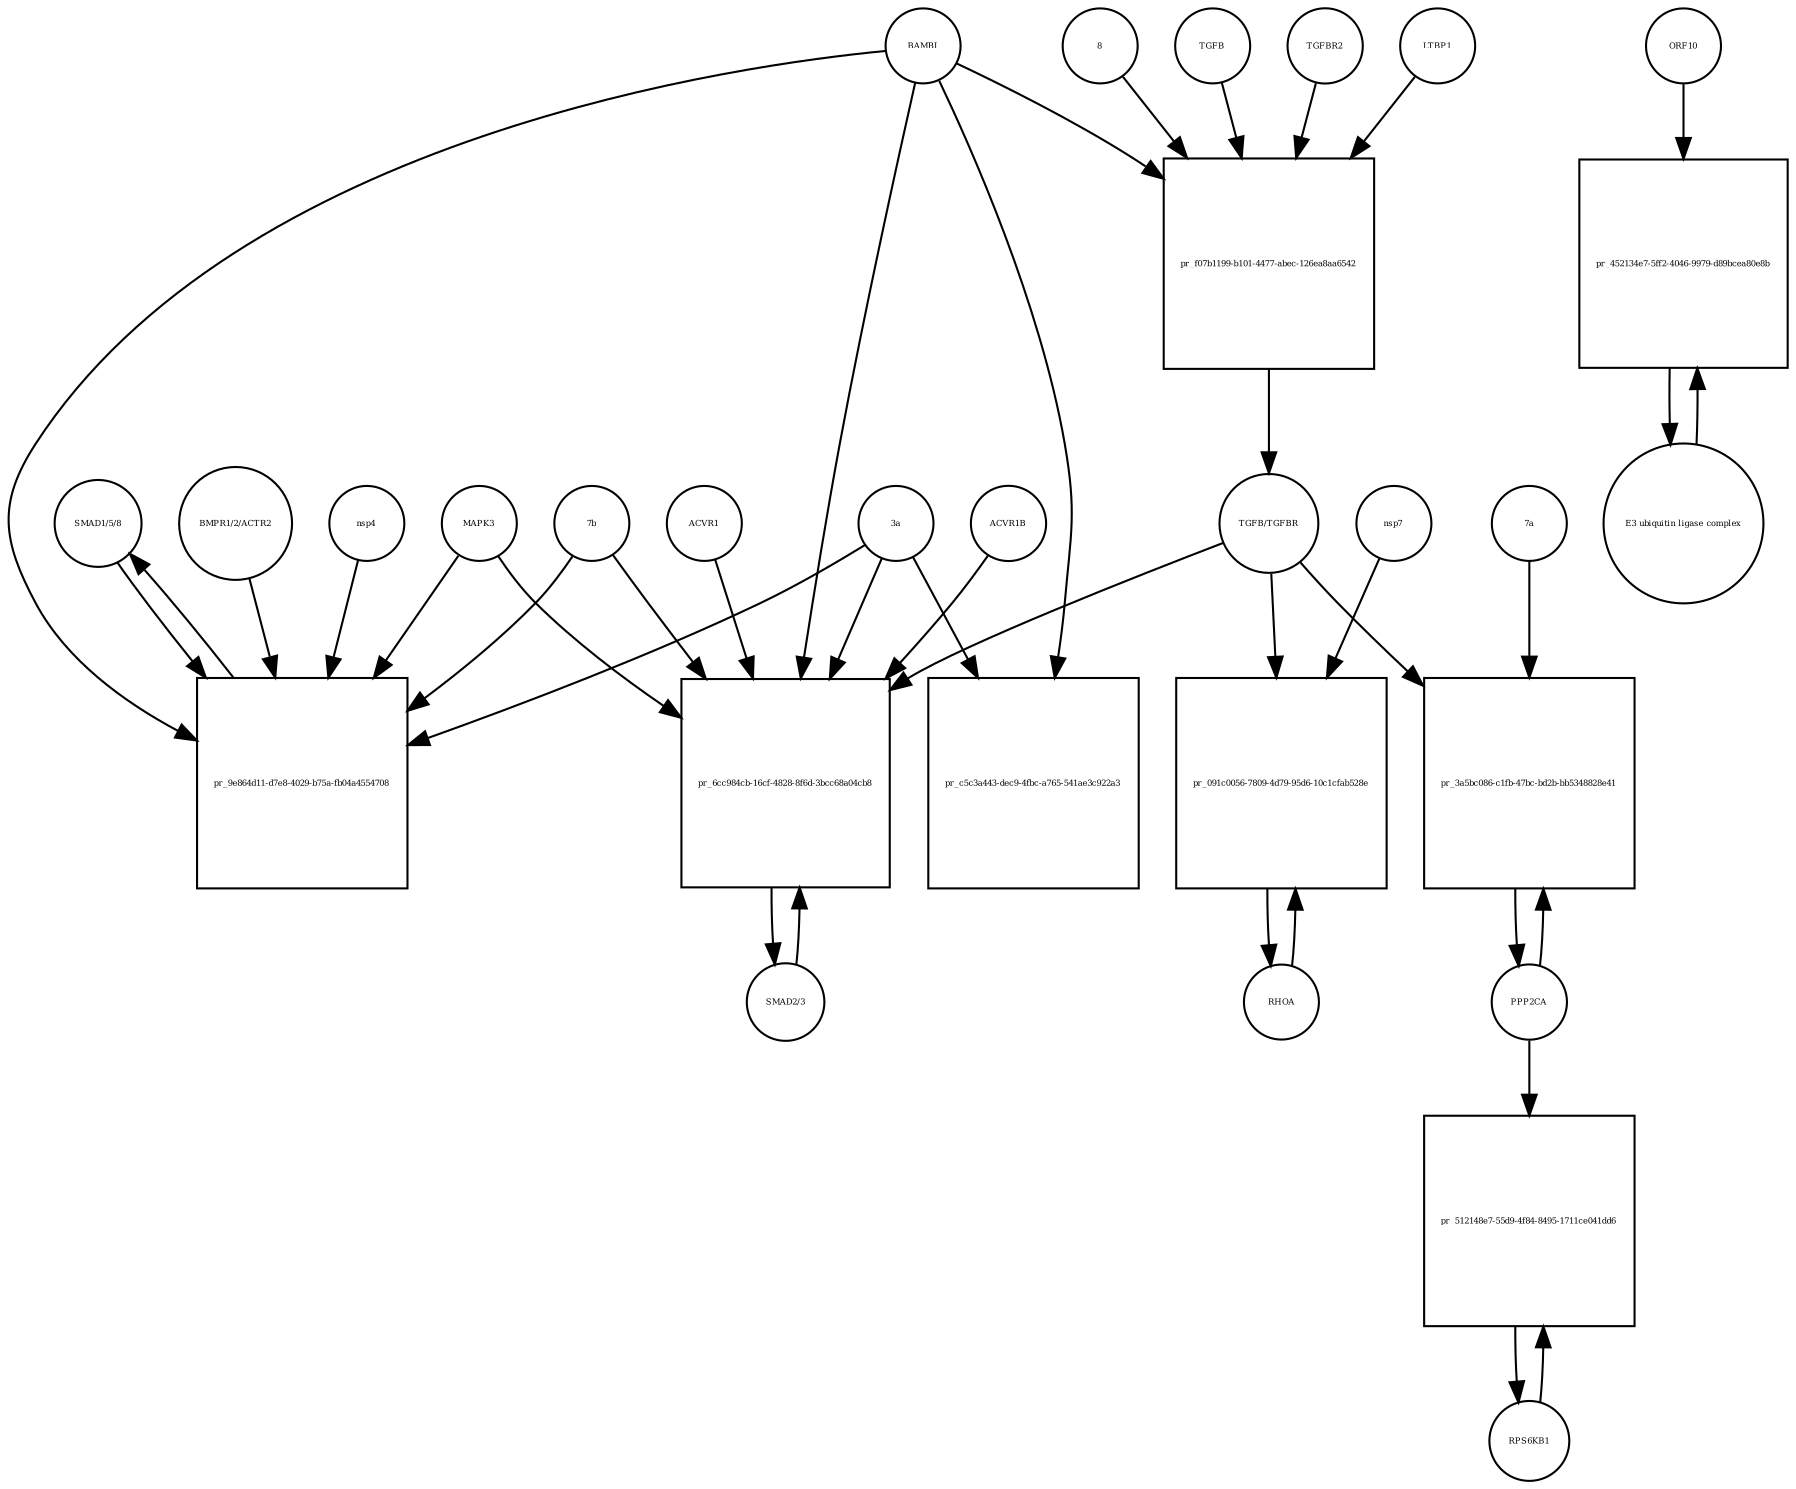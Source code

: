 strict digraph  {
"SMAD1/5/8" [annotation="", bipartite=0, cls=complex, fontsize=4, label="SMAD1/5/8", shape=circle];
"pr_9e864d11-d7e8-4029-b75a-fb04a4554708" [annotation="", bipartite=1, cls=process, fontsize=4, label="pr_9e864d11-d7e8-4029-b75a-fb04a4554708", shape=square];
BAMBI [annotation="", bipartite=0, cls=macromolecule, fontsize=4, label=BAMBI, shape=circle];
"BMPR1/2/ACTR2" [annotation="", bipartite=0, cls=complex, fontsize=4, label="BMPR1/2/ACTR2", shape=circle];
MAPK3 [annotation="", bipartite=0, cls=macromolecule, fontsize=4, label=MAPK3, shape=circle];
"3a" [annotation="", bipartite=0, cls=macromolecule, fontsize=4, label="3a", shape=circle];
"7b" [annotation="", bipartite=0, cls=macromolecule, fontsize=4, label="7b", shape=circle];
nsp4 [annotation="", bipartite=0, cls=macromolecule, fontsize=4, label=nsp4, shape=circle];
"SMAD2/3" [annotation="", bipartite=0, cls=complex, fontsize=4, label="SMAD2/3", shape=circle];
"pr_6cc984cb-16cf-4828-8f6d-3bcc68a04cb8" [annotation="", bipartite=1, cls=process, fontsize=4, label="pr_6cc984cb-16cf-4828-8f6d-3bcc68a04cb8", shape=square];
"TGFB/TGFBR" [annotation="", bipartite=0, cls=complex, fontsize=4, label="TGFB/TGFBR", shape=circle];
ACVR1 [annotation="", bipartite=0, cls=macromolecule, fontsize=4, label=ACVR1, shape=circle];
ACVR1B [annotation="", bipartite=0, cls=macromolecule, fontsize=4, label=ACVR1B, shape=circle];
RHOA [annotation="", bipartite=0, cls=macromolecule, fontsize=4, label=RHOA, shape=circle];
"pr_091c0056-7809-4d79-95d6-10c1cfab528e" [annotation="", bipartite=1, cls=process, fontsize=4, label="pr_091c0056-7809-4d79-95d6-10c1cfab528e", shape=square];
nsp7 [annotation="", bipartite=0, cls=macromolecule, fontsize=4, label=nsp7, shape=circle];
PPP2CA [annotation="", bipartite=0, cls=macromolecule, fontsize=4, label=PPP2CA, shape=circle];
"pr_3a5bc086-c1fb-47bc-bd2b-bb5348828e41" [annotation="", bipartite=1, cls=process, fontsize=4, label="pr_3a5bc086-c1fb-47bc-bd2b-bb5348828e41", shape=square];
"7a" [annotation="", bipartite=0, cls=macromolecule, fontsize=4, label="7a", shape=circle];
RPS6KB1 [annotation="", bipartite=0, cls=macromolecule, fontsize=4, label=RPS6KB1, shape=circle];
"pr_512148e7-55d9-4f84-8495-1711ce041dd6" [annotation="", bipartite=1, cls=process, fontsize=4, label="pr_512148e7-55d9-4f84-8495-1711ce041dd6", shape=square];
"pr_c5c3a443-dec9-4fbc-a765-541ae3c922a3" [annotation="", bipartite=1, cls=process, fontsize=4, label="pr_c5c3a443-dec9-4fbc-a765-541ae3c922a3", shape=square];
TGFB [annotation="", bipartite=0, cls=macromolecule, fontsize=4, label=TGFB, shape=circle];
"pr_f07b1199-b101-4477-abec-126ea8aa6542" [annotation="", bipartite=1, cls=process, fontsize=4, label="pr_f07b1199-b101-4477-abec-126ea8aa6542", shape=square];
TGFBR2 [annotation="", bipartite=0, cls=macromolecule, fontsize=4, label=TGFBR2, shape=circle];
LTBP1 [annotation="", bipartite=0, cls=macromolecule, fontsize=4, label=LTBP1, shape=circle];
8 [annotation="", bipartite=0, cls=macromolecule, fontsize=4, label=8, shape=circle];
ORF10 [annotation="", bipartite=0, cls=macromolecule, fontsize=4, label=ORF10, shape=circle];
"pr_452134e7-5ff2-4046-9979-d89bcea80e8b" [annotation="", bipartite=1, cls=process, fontsize=4, label="pr_452134e7-5ff2-4046-9979-d89bcea80e8b", shape=square];
"E3 ubiquitin ligase complex" [annotation="", bipartite=0, cls=complex, fontsize=4, label="E3 ubiquitin ligase complex", shape=circle];
"SMAD1/5/8" -> "pr_9e864d11-d7e8-4029-b75a-fb04a4554708"  [annotation="", interaction_type=consumption];
"pr_9e864d11-d7e8-4029-b75a-fb04a4554708" -> "SMAD1/5/8"  [annotation="", interaction_type=production];
BAMBI -> "pr_9e864d11-d7e8-4029-b75a-fb04a4554708"  [annotation="urn_miriam_doi_10.1101%2F2020.06.17.156455", interaction_type=inhibition];
BAMBI -> "pr_6cc984cb-16cf-4828-8f6d-3bcc68a04cb8"  [annotation="urn_miriam_doi_10.1101%2F2020.06.17.156455", interaction_type=inhibition];
BAMBI -> "pr_c5c3a443-dec9-4fbc-a765-541ae3c922a3"  [annotation="", interaction_type=consumption];
BAMBI -> "pr_f07b1199-b101-4477-abec-126ea8aa6542"  [annotation="urn_miriam_doi_10.1101%2F2020.06.17.156455", interaction_type=inhibition];
"BMPR1/2/ACTR2" -> "pr_9e864d11-d7e8-4029-b75a-fb04a4554708"  [annotation="urn_miriam_doi_10.1101%2F2020.06.17.156455", interaction_type=catalysis];
MAPK3 -> "pr_9e864d11-d7e8-4029-b75a-fb04a4554708"  [annotation="urn_miriam_doi_10.1101%2F2020.06.17.156455", interaction_type=inhibition];
MAPK3 -> "pr_6cc984cb-16cf-4828-8f6d-3bcc68a04cb8"  [annotation="urn_miriam_doi_10.1101%2F2020.06.17.156455", interaction_type=inhibition];
"3a" -> "pr_9e864d11-d7e8-4029-b75a-fb04a4554708"  [annotation="urn_miriam_doi_10.1101%2F2020.06.17.156455", interaction_type=stimulation];
"3a" -> "pr_6cc984cb-16cf-4828-8f6d-3bcc68a04cb8"  [annotation="urn_miriam_doi_10.1101%2F2020.06.17.156455", interaction_type=stimulation];
"3a" -> "pr_c5c3a443-dec9-4fbc-a765-541ae3c922a3"  [annotation="urn_miriam_doi_10.1101%2F2020.06.17.156455", interaction_type=stimulation];
"7b" -> "pr_9e864d11-d7e8-4029-b75a-fb04a4554708"  [annotation="urn_miriam_doi_10.1101%2F2020.06.17.156455", interaction_type=stimulation];
"7b" -> "pr_6cc984cb-16cf-4828-8f6d-3bcc68a04cb8"  [annotation="urn_miriam_doi_10.1101%2F2020.06.17.156455", interaction_type=stimulation];
nsp4 -> "pr_9e864d11-d7e8-4029-b75a-fb04a4554708"  [annotation="urn_miriam_doi_10.1101%2F2020.06.17.156455", interaction_type=stimulation];
"SMAD2/3" -> "pr_6cc984cb-16cf-4828-8f6d-3bcc68a04cb8"  [annotation="", interaction_type=consumption];
"pr_6cc984cb-16cf-4828-8f6d-3bcc68a04cb8" -> "SMAD2/3"  [annotation="", interaction_type=production];
"TGFB/TGFBR" -> "pr_6cc984cb-16cf-4828-8f6d-3bcc68a04cb8"  [annotation="urn_miriam_doi_10.1101%2F2020.06.17.156455", interaction_type=stimulation];
"TGFB/TGFBR" -> "pr_091c0056-7809-4d79-95d6-10c1cfab528e"  [annotation="urn_miriam_doi_10.1101%2F2020.06.17.156455", interaction_type=stimulation];
"TGFB/TGFBR" -> "pr_3a5bc086-c1fb-47bc-bd2b-bb5348828e41"  [annotation="urn_miriam_doi_10.1101%2F2020.03.31.019216", interaction_type=stimulation];
ACVR1 -> "pr_6cc984cb-16cf-4828-8f6d-3bcc68a04cb8"  [annotation="urn_miriam_doi_10.1101%2F2020.06.17.156455", interaction_type=catalysis];
ACVR1B -> "pr_6cc984cb-16cf-4828-8f6d-3bcc68a04cb8"  [annotation="urn_miriam_doi_10.1101%2F2020.06.17.156455", interaction_type=catalysis];
RHOA -> "pr_091c0056-7809-4d79-95d6-10c1cfab528e"  [annotation="", interaction_type=consumption];
"pr_091c0056-7809-4d79-95d6-10c1cfab528e" -> RHOA  [annotation="", interaction_type=production];
nsp7 -> "pr_091c0056-7809-4d79-95d6-10c1cfab528e"  [annotation="urn_miriam_doi_10.1101%2F2020.06.17.156455", interaction_type=stimulation];
PPP2CA -> "pr_3a5bc086-c1fb-47bc-bd2b-bb5348828e41"  [annotation="", interaction_type=consumption];
PPP2CA -> "pr_512148e7-55d9-4f84-8495-1711ce041dd6"  [annotation="", interaction_type=catalysis];
"pr_3a5bc086-c1fb-47bc-bd2b-bb5348828e41" -> PPP2CA  [annotation="", interaction_type=production];
"7a" -> "pr_3a5bc086-c1fb-47bc-bd2b-bb5348828e41"  [annotation="urn_miriam_doi_10.1101%2F2020.03.31.019216", interaction_type=stimulation];
RPS6KB1 -> "pr_512148e7-55d9-4f84-8495-1711ce041dd6"  [annotation="", interaction_type=consumption];
"pr_512148e7-55d9-4f84-8495-1711ce041dd6" -> RPS6KB1  [annotation="", interaction_type=production];
TGFB -> "pr_f07b1199-b101-4477-abec-126ea8aa6542"  [annotation="", interaction_type=consumption];
"pr_f07b1199-b101-4477-abec-126ea8aa6542" -> "TGFB/TGFBR"  [annotation="", interaction_type=production];
TGFBR2 -> "pr_f07b1199-b101-4477-abec-126ea8aa6542"  [annotation="", interaction_type=consumption];
LTBP1 -> "pr_f07b1199-b101-4477-abec-126ea8aa6542"  [annotation="urn_miriam_doi_10.1101%2F2020.06.17.156455", interaction_type=inhibition];
8 -> "pr_f07b1199-b101-4477-abec-126ea8aa6542"  [annotation="urn_miriam_doi_10.1101%2F2020.06.17.156455", interaction_type=stimulation];
ORF10 -> "pr_452134e7-5ff2-4046-9979-d89bcea80e8b"  [annotation="", interaction_type=consumption];
"pr_452134e7-5ff2-4046-9979-d89bcea80e8b" -> "E3 ubiquitin ligase complex"  [annotation="", interaction_type=production];
"E3 ubiquitin ligase complex" -> "pr_452134e7-5ff2-4046-9979-d89bcea80e8b"  [annotation="", interaction_type=consumption];
}
